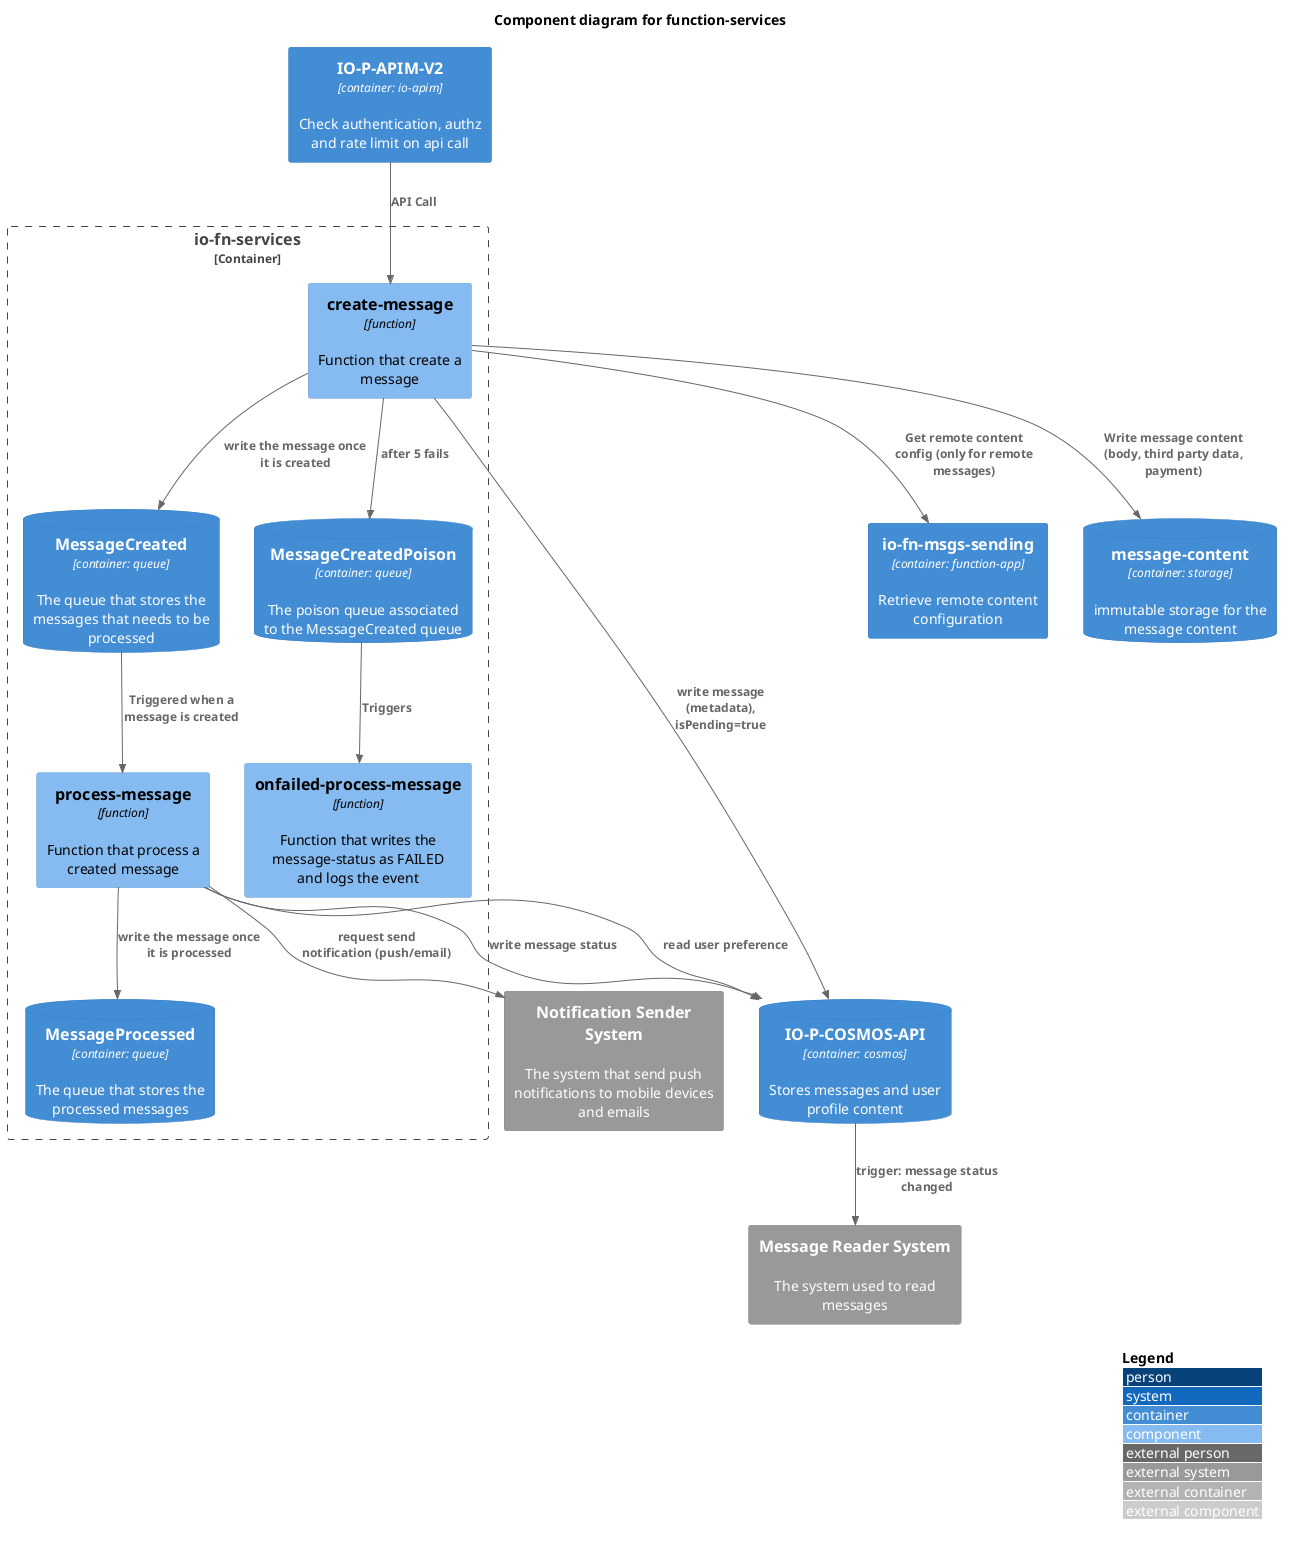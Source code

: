 @startuml fn-services

!include <C4/C4_Context>
!include <C4/C4_Container>
!include <C4/C4_Component>

LAYOUT_WITH_LEGEND()

title Component diagram for function-services

Container(apim, "IO-P-APIM-V2", "container: io-apim", "Check authentication, authz and rate limit on api call")
Container(msg_sending, "io-fn-msgs-sending", "container: function-app", "Retrieve remote content configuration")
ContainerDb(cosmos, "IO-P-COSMOS-API", "container: cosmos", "Stores messages and user profile content")
ContainerDb(msg_content, "message-content", "container: storage", "immutable storage for the message content")
ContainerDb(cosmos, "IO-P-COSMOS-API", "container: cosmos", "Stores messages and user profile content")

System_Ext(notif_sender, "Notification Sender System", "The system that send push notifications to mobile devices and emails")
System_Ext(msg_reader, "Message Reader System", "The system used to read messages")

Container_Boundary(io-fn-services, "io-fn-services") {
    ContainerDb(msg_created, "MessageCreated", "container: queue", "The queue that stores the messages that needs to be processed")
    ContainerDb(msg_processed, "MessageProcessed", "container: queue", "The queue that stores the processed messages")
    ContainerDb(msg_created_poison, "MessageCreatedPoison", "container: queue", "The poison queue associated to the MessageCreated queue")

    Component(process_msg, "process-message", "function", "Function that process a created message")
    Component(create_msg, "create-message", "function", "Function that create a message")
    Component(fail_msg, "onfailed-process-message", "function", "Function that writes the message-status as FAILED and logs the event")

    Rel(create_msg, msg_created, "write the message once it is created")
    Rel(create_msg, msg_created_poison, "after 5 fails")

    Rel(msg_created, process_msg, "Triggered when a message is created")

    Rel(msg_created_poison, fail_msg, "Triggers")
    Rel(process_msg, msg_processed, "write the message once it is processed")
}

Rel(apim, create_msg, "API Call")

Rel(create_msg, cosmos, "write message (metadata), isPending=true")
Rel(create_msg, msg_content, "Write message content (body, third party data, payment)")
Rel(create_msg, msg_sending, "Get remote content config (only for remote messages)")

Rel(process_msg, cosmos, "read user preference")
Rel(process_msg, cosmos, "write message status")
Rel(process_msg, notif_sender, "request send notification (push/email)")

Rel(cosmos, msg_reader, "trigger: message status changed")
@enduml